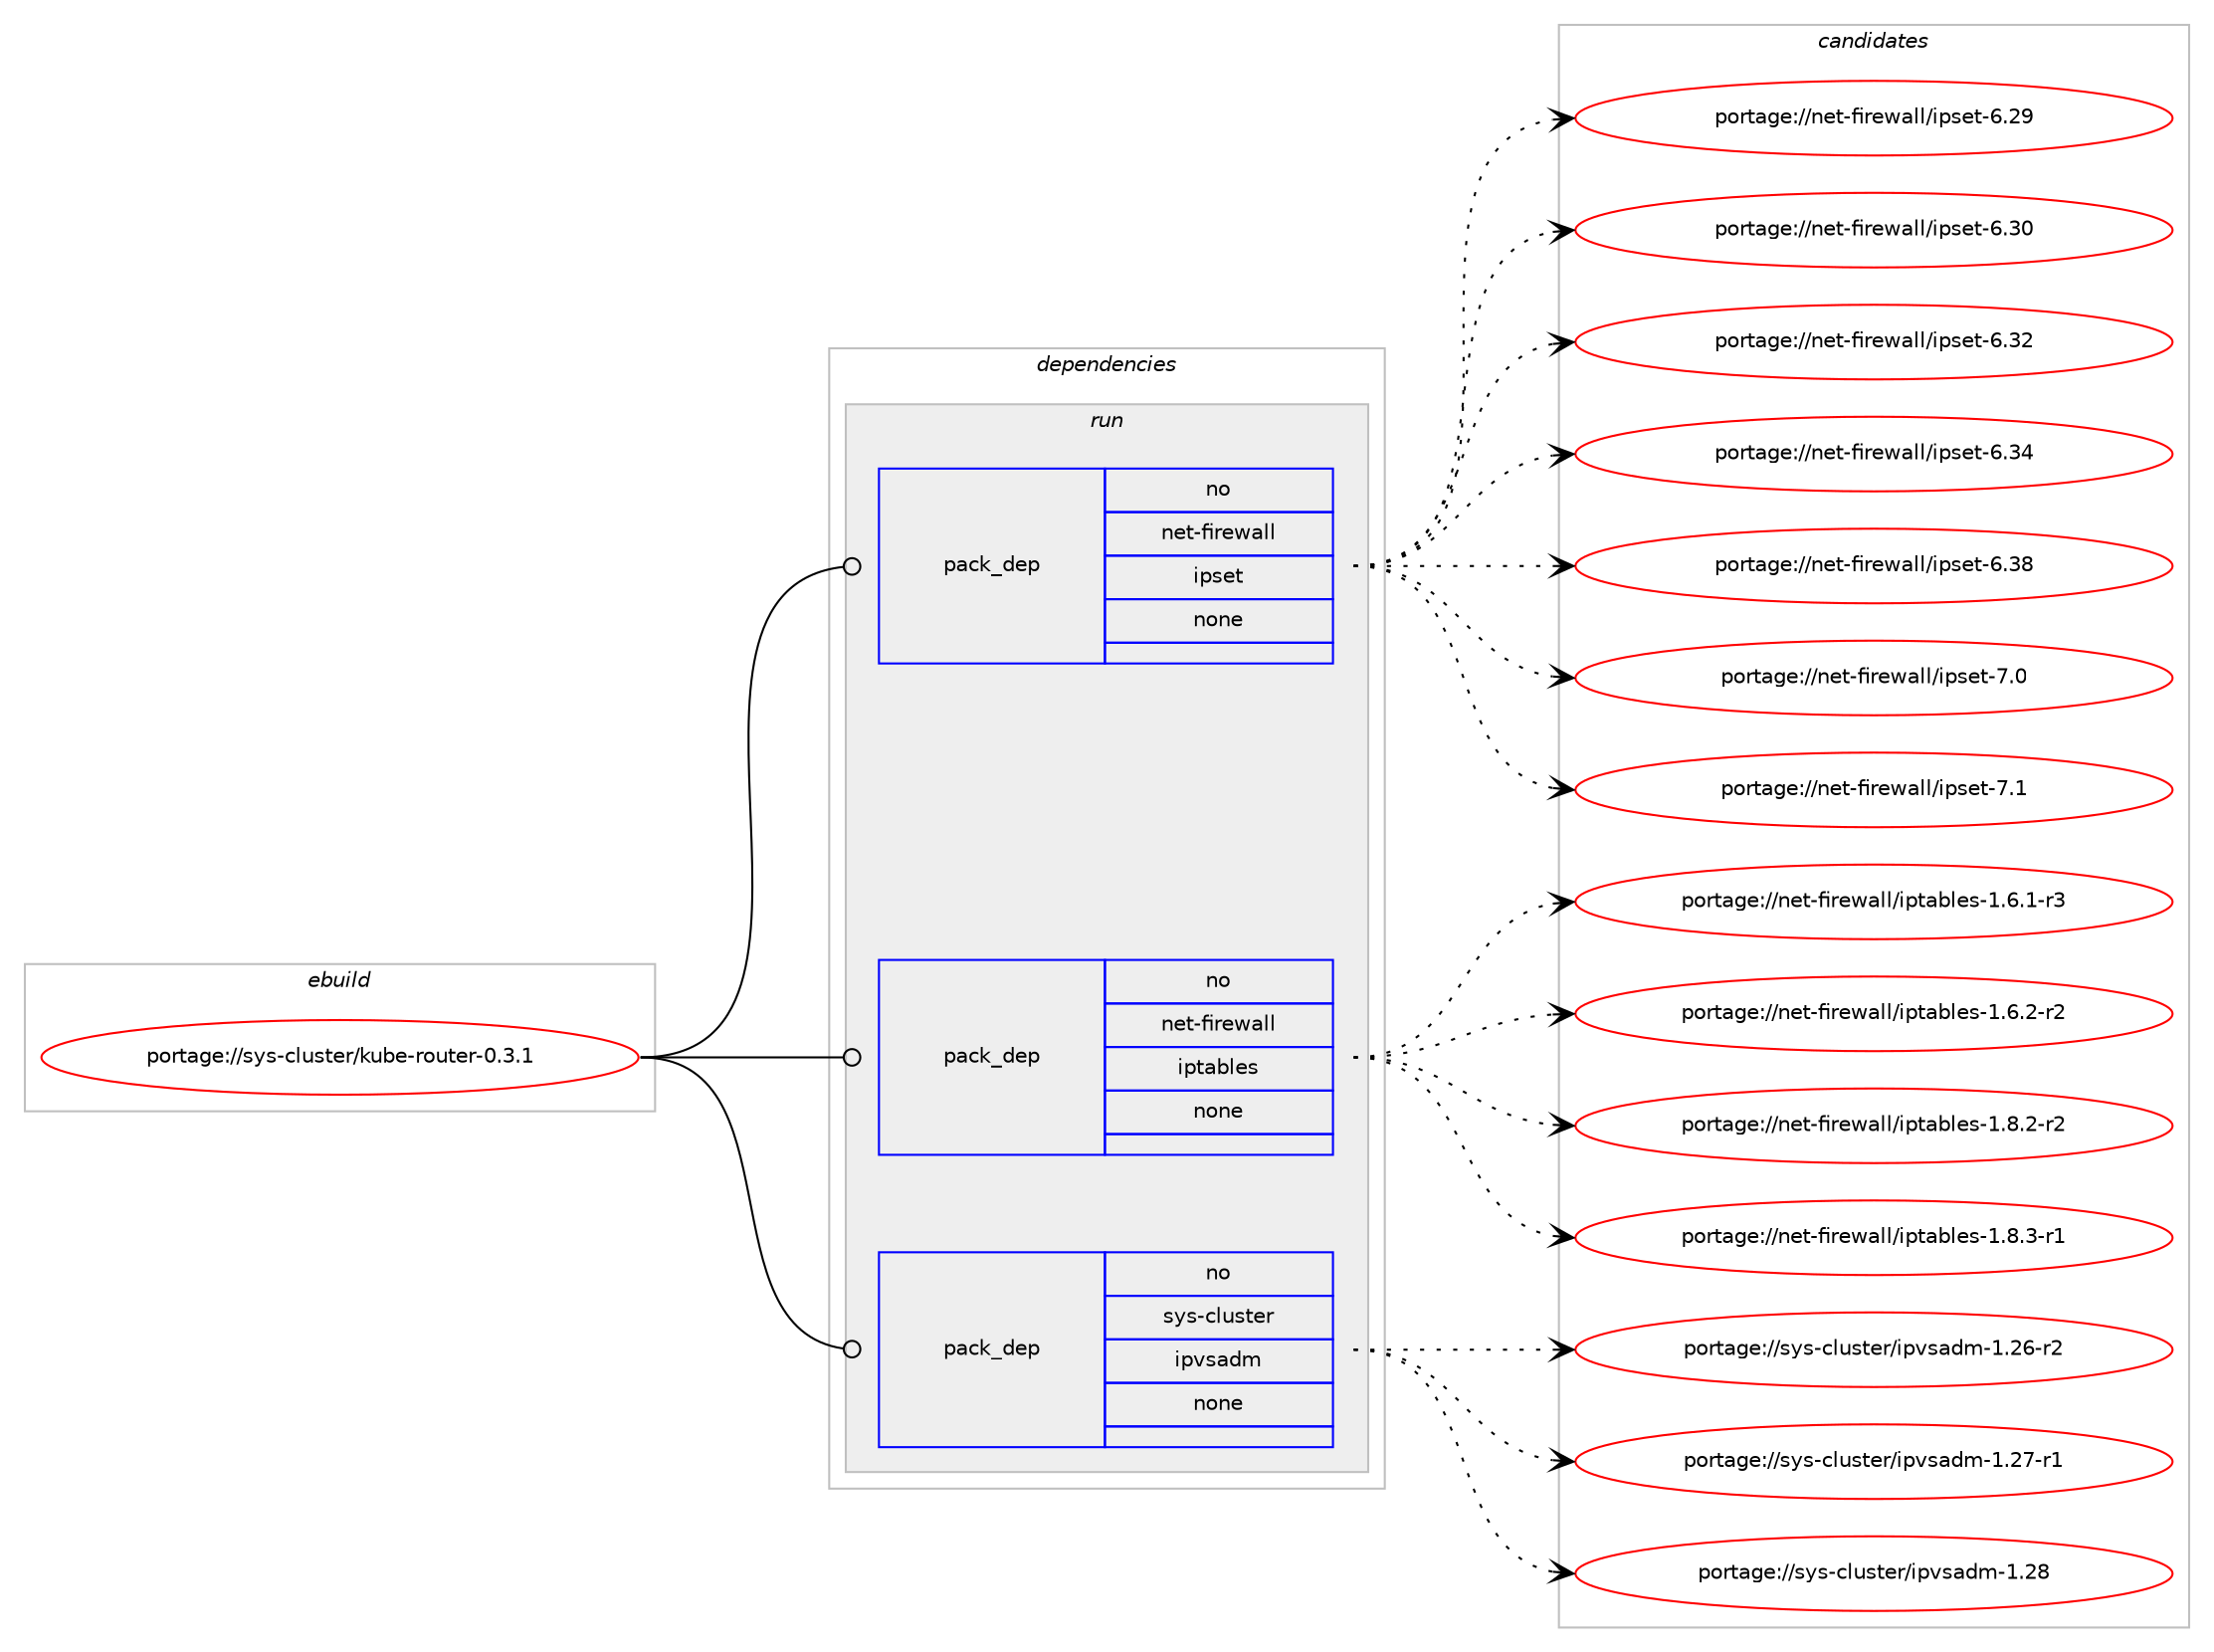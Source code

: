 digraph prolog {

# *************
# Graph options
# *************

newrank=true;
concentrate=true;
compound=true;
graph [rankdir=LR,fontname=Helvetica,fontsize=10,ranksep=1.5];#, ranksep=2.5, nodesep=0.2];
edge  [arrowhead=vee];
node  [fontname=Helvetica,fontsize=10];

# **********
# The ebuild
# **********

subgraph cluster_leftcol {
color=gray;
rank=same;
label=<<i>ebuild</i>>;
id [label="portage://sys-cluster/kube-router-0.3.1", color=red, width=4, href="../sys-cluster/kube-router-0.3.1.svg"];
}

# ****************
# The dependencies
# ****************

subgraph cluster_midcol {
color=gray;
label=<<i>dependencies</i>>;
subgraph cluster_compile {
fillcolor="#eeeeee";
style=filled;
label=<<i>compile</i>>;
}
subgraph cluster_compileandrun {
fillcolor="#eeeeee";
style=filled;
label=<<i>compile and run</i>>;
}
subgraph cluster_run {
fillcolor="#eeeeee";
style=filled;
label=<<i>run</i>>;
subgraph pack309615 {
dependency418092 [label=<<TABLE BORDER="0" CELLBORDER="1" CELLSPACING="0" CELLPADDING="4" WIDTH="220"><TR><TD ROWSPAN="6" CELLPADDING="30">pack_dep</TD></TR><TR><TD WIDTH="110">no</TD></TR><TR><TD>net-firewall</TD></TR><TR><TD>ipset</TD></TR><TR><TD>none</TD></TR><TR><TD></TD></TR></TABLE>>, shape=none, color=blue];
}
id:e -> dependency418092:w [weight=20,style="solid",arrowhead="odot"];
subgraph pack309616 {
dependency418093 [label=<<TABLE BORDER="0" CELLBORDER="1" CELLSPACING="0" CELLPADDING="4" WIDTH="220"><TR><TD ROWSPAN="6" CELLPADDING="30">pack_dep</TD></TR><TR><TD WIDTH="110">no</TD></TR><TR><TD>net-firewall</TD></TR><TR><TD>iptables</TD></TR><TR><TD>none</TD></TR><TR><TD></TD></TR></TABLE>>, shape=none, color=blue];
}
id:e -> dependency418093:w [weight=20,style="solid",arrowhead="odot"];
subgraph pack309617 {
dependency418094 [label=<<TABLE BORDER="0" CELLBORDER="1" CELLSPACING="0" CELLPADDING="4" WIDTH="220"><TR><TD ROWSPAN="6" CELLPADDING="30">pack_dep</TD></TR><TR><TD WIDTH="110">no</TD></TR><TR><TD>sys-cluster</TD></TR><TR><TD>ipvsadm</TD></TR><TR><TD>none</TD></TR><TR><TD></TD></TR></TABLE>>, shape=none, color=blue];
}
id:e -> dependency418094:w [weight=20,style="solid",arrowhead="odot"];
}
}

# **************
# The candidates
# **************

subgraph cluster_choices {
rank=same;
color=gray;
label=<<i>candidates</i>>;

subgraph choice309615 {
color=black;
nodesep=1;
choiceportage1101011164510210511410111997108108471051121151011164554465057 [label="portage://net-firewall/ipset-6.29", color=red, width=4,href="../net-firewall/ipset-6.29.svg"];
choiceportage1101011164510210511410111997108108471051121151011164554465148 [label="portage://net-firewall/ipset-6.30", color=red, width=4,href="../net-firewall/ipset-6.30.svg"];
choiceportage1101011164510210511410111997108108471051121151011164554465150 [label="portage://net-firewall/ipset-6.32", color=red, width=4,href="../net-firewall/ipset-6.32.svg"];
choiceportage1101011164510210511410111997108108471051121151011164554465152 [label="portage://net-firewall/ipset-6.34", color=red, width=4,href="../net-firewall/ipset-6.34.svg"];
choiceportage1101011164510210511410111997108108471051121151011164554465156 [label="portage://net-firewall/ipset-6.38", color=red, width=4,href="../net-firewall/ipset-6.38.svg"];
choiceportage11010111645102105114101119971081084710511211510111645554648 [label="portage://net-firewall/ipset-7.0", color=red, width=4,href="../net-firewall/ipset-7.0.svg"];
choiceportage11010111645102105114101119971081084710511211510111645554649 [label="portage://net-firewall/ipset-7.1", color=red, width=4,href="../net-firewall/ipset-7.1.svg"];
dependency418092:e -> choiceportage1101011164510210511410111997108108471051121151011164554465057:w [style=dotted,weight="100"];
dependency418092:e -> choiceportage1101011164510210511410111997108108471051121151011164554465148:w [style=dotted,weight="100"];
dependency418092:e -> choiceportage1101011164510210511410111997108108471051121151011164554465150:w [style=dotted,weight="100"];
dependency418092:e -> choiceportage1101011164510210511410111997108108471051121151011164554465152:w [style=dotted,weight="100"];
dependency418092:e -> choiceportage1101011164510210511410111997108108471051121151011164554465156:w [style=dotted,weight="100"];
dependency418092:e -> choiceportage11010111645102105114101119971081084710511211510111645554648:w [style=dotted,weight="100"];
dependency418092:e -> choiceportage11010111645102105114101119971081084710511211510111645554649:w [style=dotted,weight="100"];
}
subgraph choice309616 {
color=black;
nodesep=1;
choiceportage11010111645102105114101119971081084710511211697981081011154549465446494511451 [label="portage://net-firewall/iptables-1.6.1-r3", color=red, width=4,href="../net-firewall/iptables-1.6.1-r3.svg"];
choiceportage11010111645102105114101119971081084710511211697981081011154549465446504511450 [label="portage://net-firewall/iptables-1.6.2-r2", color=red, width=4,href="../net-firewall/iptables-1.6.2-r2.svg"];
choiceportage11010111645102105114101119971081084710511211697981081011154549465646504511450 [label="portage://net-firewall/iptables-1.8.2-r2", color=red, width=4,href="../net-firewall/iptables-1.8.2-r2.svg"];
choiceportage11010111645102105114101119971081084710511211697981081011154549465646514511449 [label="portage://net-firewall/iptables-1.8.3-r1", color=red, width=4,href="../net-firewall/iptables-1.8.3-r1.svg"];
dependency418093:e -> choiceportage11010111645102105114101119971081084710511211697981081011154549465446494511451:w [style=dotted,weight="100"];
dependency418093:e -> choiceportage11010111645102105114101119971081084710511211697981081011154549465446504511450:w [style=dotted,weight="100"];
dependency418093:e -> choiceportage11010111645102105114101119971081084710511211697981081011154549465646504511450:w [style=dotted,weight="100"];
dependency418093:e -> choiceportage11010111645102105114101119971081084710511211697981081011154549465646514511449:w [style=dotted,weight="100"];
}
subgraph choice309617 {
color=black;
nodesep=1;
choiceportage1151211154599108117115116101114471051121181159710010945494650544511450 [label="portage://sys-cluster/ipvsadm-1.26-r2", color=red, width=4,href="../sys-cluster/ipvsadm-1.26-r2.svg"];
choiceportage1151211154599108117115116101114471051121181159710010945494650554511449 [label="portage://sys-cluster/ipvsadm-1.27-r1", color=red, width=4,href="../sys-cluster/ipvsadm-1.27-r1.svg"];
choiceportage115121115459910811711511610111447105112118115971001094549465056 [label="portage://sys-cluster/ipvsadm-1.28", color=red, width=4,href="../sys-cluster/ipvsadm-1.28.svg"];
dependency418094:e -> choiceportage1151211154599108117115116101114471051121181159710010945494650544511450:w [style=dotted,weight="100"];
dependency418094:e -> choiceportage1151211154599108117115116101114471051121181159710010945494650554511449:w [style=dotted,weight="100"];
dependency418094:e -> choiceportage115121115459910811711511610111447105112118115971001094549465056:w [style=dotted,weight="100"];
}
}

}

